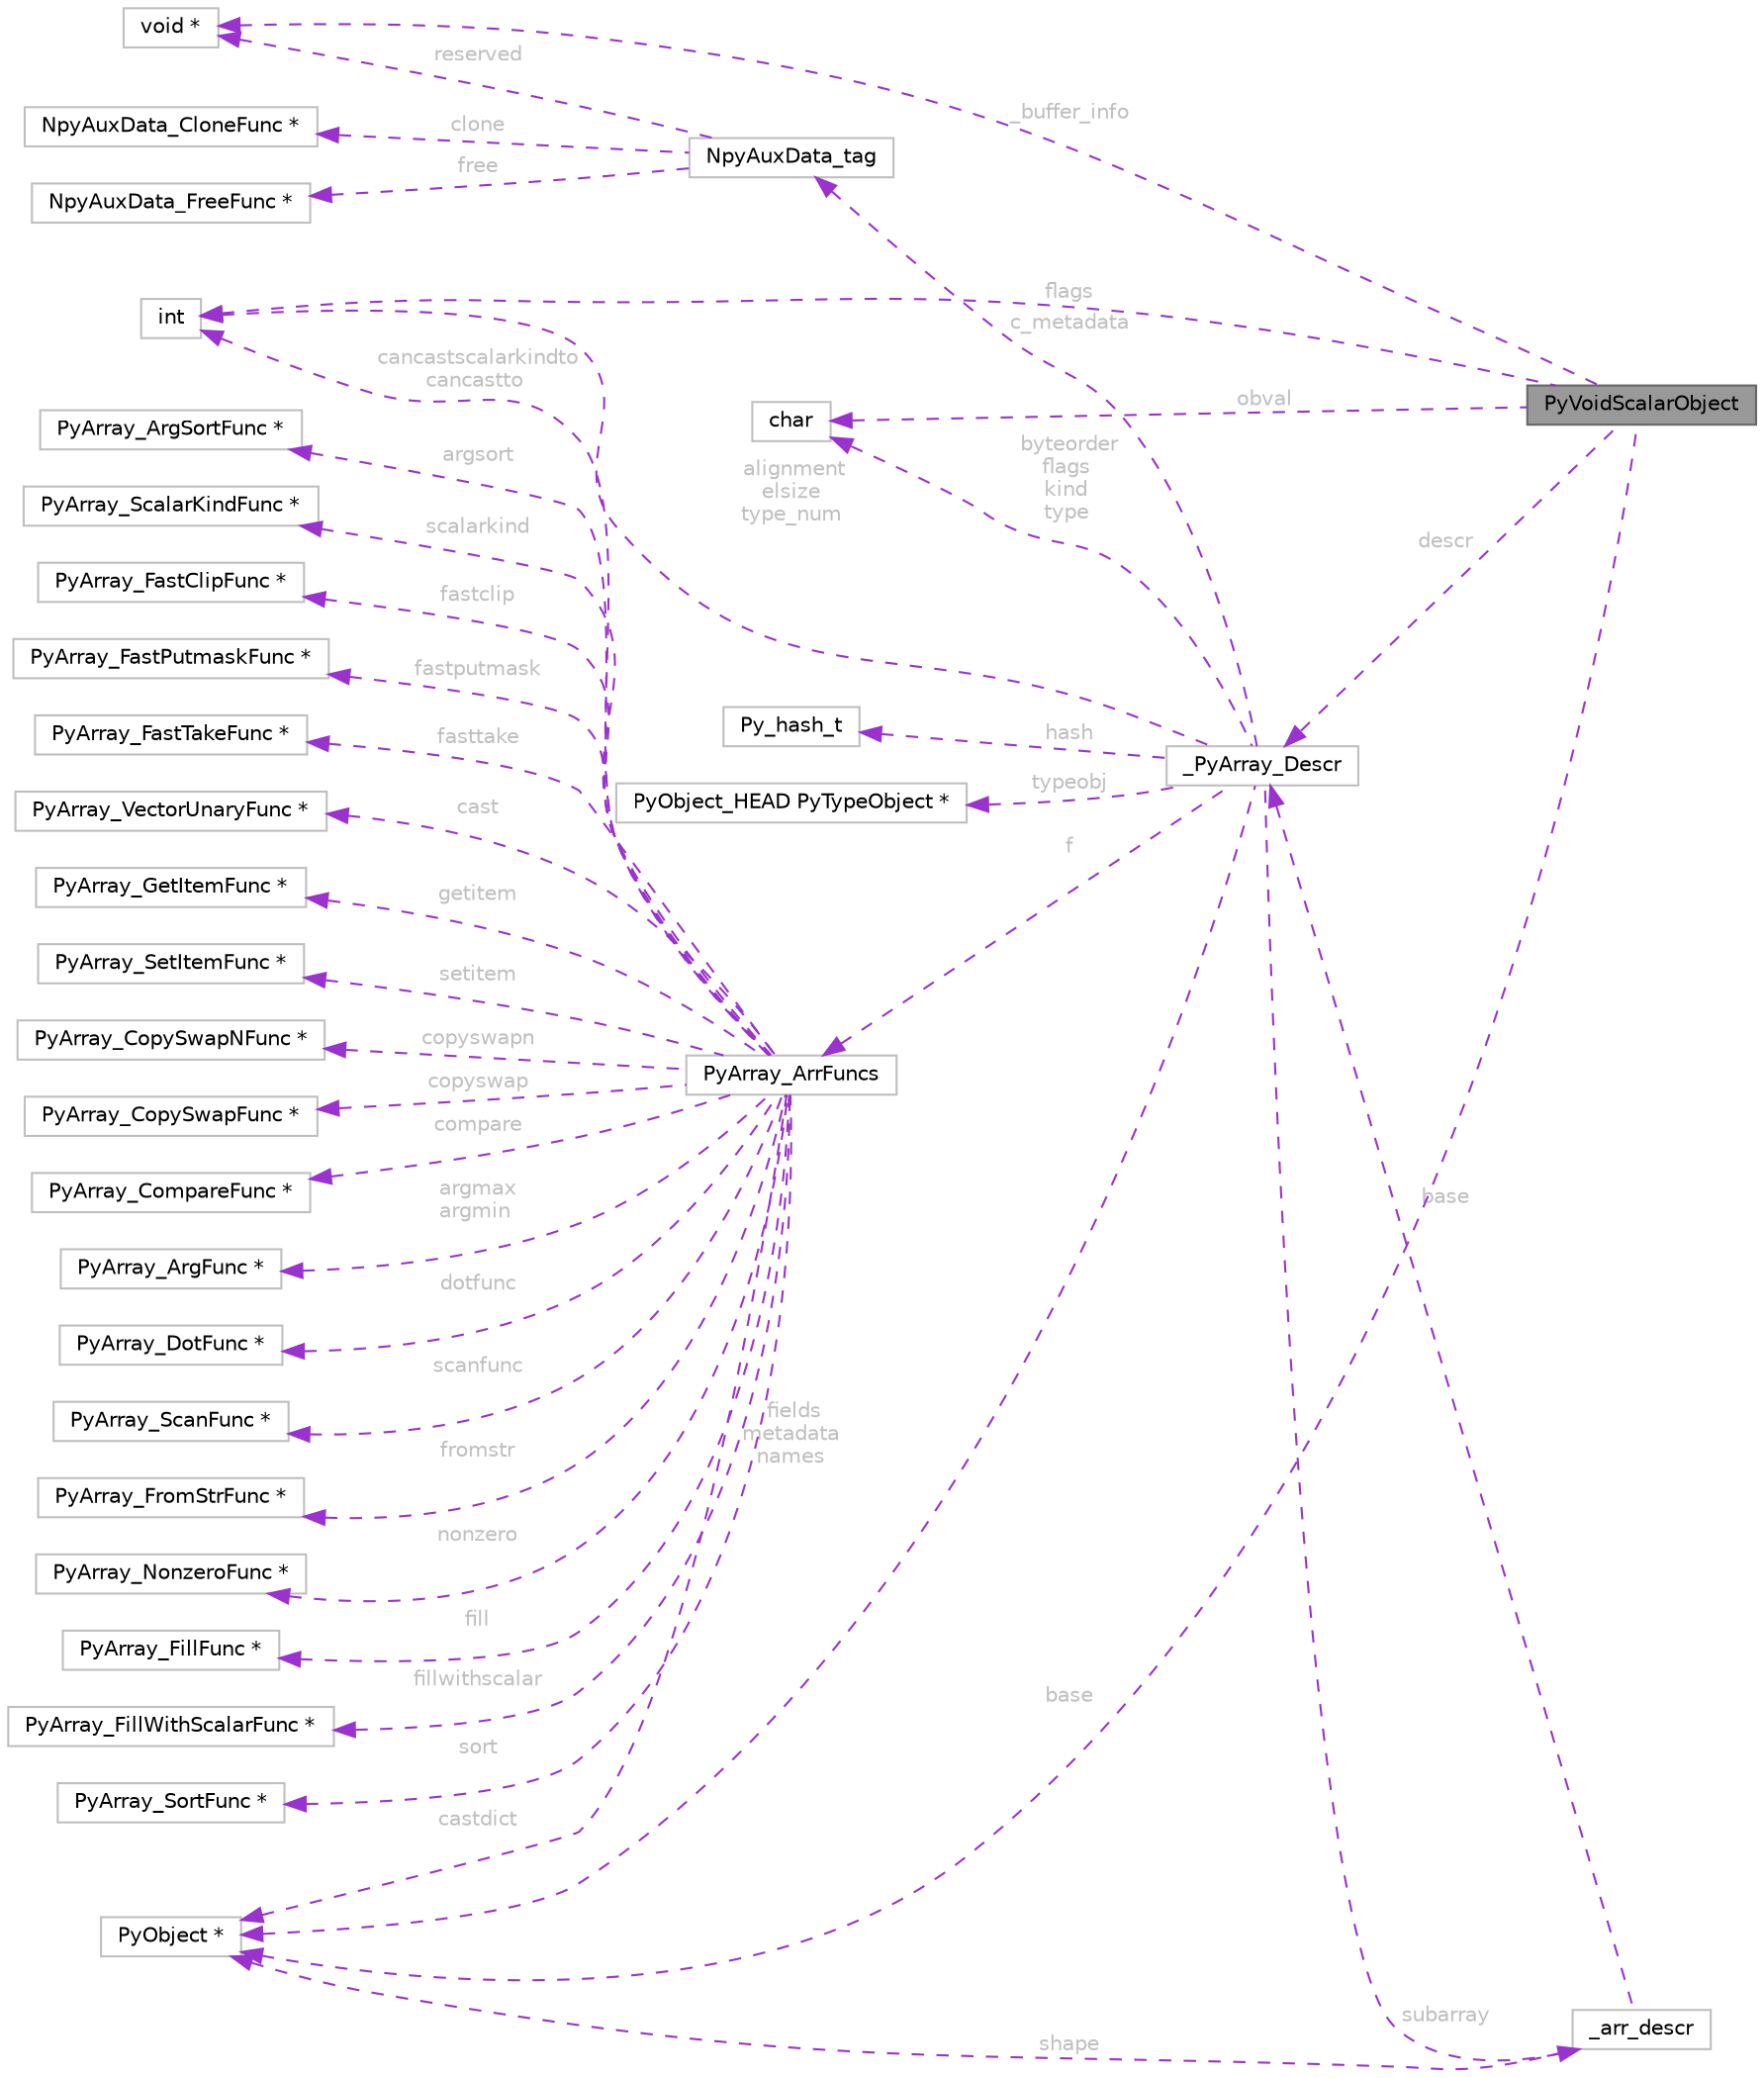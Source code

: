 digraph "PyVoidScalarObject"
{
 // LATEX_PDF_SIZE
  bgcolor="transparent";
  edge [fontname=Helvetica,fontsize=10,labelfontname=Helvetica,labelfontsize=10];
  node [fontname=Helvetica,fontsize=10,shape=box,height=0.2,width=0.4];
  rankdir="LR";
  Node1 [id="Node000001",label="PyVoidScalarObject",height=0.2,width=0.4,color="gray40", fillcolor="grey60", style="filled", fontcolor="black",tooltip=" "];
  Node2 -> Node1 [id="edge1_Node000001_Node000002",dir="back",color="darkorchid3",style="dashed",tooltip=" ",label=" obval",fontcolor="grey" ];
  Node2 [id="Node000002",label="char",height=0.2,width=0.4,color="grey75", fillcolor="white", style="filled",tooltip=" "];
  Node3 -> Node1 [id="edge2_Node000001_Node000003",dir="back",color="darkorchid3",style="dashed",tooltip=" ",label=" descr",fontcolor="grey" ];
  Node3 [id="Node000003",label="_PyArray_Descr",height=0.2,width=0.4,color="grey75", fillcolor="white", style="filled",URL="$d9/ddb/struct__PyArray__Descr.html",tooltip=" "];
  Node4 -> Node3 [id="edge3_Node000003_Node000004",dir="back",color="darkorchid3",style="dashed",tooltip=" ",label=" typeobj",fontcolor="grey" ];
  Node4 [id="Node000004",label="PyObject_HEAD PyTypeObject *",height=0.2,width=0.4,color="grey75", fillcolor="white", style="filled",tooltip=" "];
  Node2 -> Node3 [id="edge4_Node000003_Node000002",dir="back",color="darkorchid3",style="dashed",tooltip=" ",label=" byteorder\nflags\nkind\ntype",fontcolor="grey" ];
  Node5 -> Node3 [id="edge5_Node000003_Node000005",dir="back",color="darkorchid3",style="dashed",tooltip=" ",label=" alignment\nelsize\ntype_num",fontcolor="grey" ];
  Node5 [id="Node000005",label="int",height=0.2,width=0.4,color="grey75", fillcolor="white", style="filled",tooltip=" "];
  Node6 -> Node3 [id="edge6_Node000003_Node000006",dir="back",color="darkorchid3",style="dashed",tooltip=" ",label=" subarray",fontcolor="grey" ];
  Node6 [id="Node000006",label="_arr_descr",height=0.2,width=0.4,color="grey75", fillcolor="white", style="filled",URL="$d4/d79/struct__arr__descr.html",tooltip=" "];
  Node3 -> Node6 [id="edge7_Node000006_Node000003",dir="back",color="darkorchid3",style="dashed",tooltip=" ",label=" base",fontcolor="grey" ];
  Node7 -> Node6 [id="edge8_Node000006_Node000007",dir="back",color="darkorchid3",style="dashed",tooltip=" ",label=" shape",fontcolor="grey" ];
  Node7 [id="Node000007",label="PyObject *",height=0.2,width=0.4,color="grey75", fillcolor="white", style="filled",tooltip=" "];
  Node7 -> Node3 [id="edge9_Node000003_Node000007",dir="back",color="darkorchid3",style="dashed",tooltip=" ",label=" fields\nmetadata\nnames",fontcolor="grey" ];
  Node8 -> Node3 [id="edge10_Node000003_Node000008",dir="back",color="darkorchid3",style="dashed",tooltip=" ",label=" f",fontcolor="grey" ];
  Node8 [id="Node000008",label="PyArray_ArrFuncs",height=0.2,width=0.4,color="grey75", fillcolor="white", style="filled",URL="$db/dc3/structPyArray__ArrFuncs.html",tooltip=" "];
  Node9 -> Node8 [id="edge11_Node000008_Node000009",dir="back",color="darkorchid3",style="dashed",tooltip=" ",label=" cast",fontcolor="grey" ];
  Node9 [id="Node000009",label="PyArray_VectorUnaryFunc *",height=0.2,width=0.4,color="grey75", fillcolor="white", style="filled",tooltip=" "];
  Node10 -> Node8 [id="edge12_Node000008_Node000010",dir="back",color="darkorchid3",style="dashed",tooltip=" ",label=" getitem",fontcolor="grey" ];
  Node10 [id="Node000010",label="PyArray_GetItemFunc *",height=0.2,width=0.4,color="grey75", fillcolor="white", style="filled",tooltip=" "];
  Node11 -> Node8 [id="edge13_Node000008_Node000011",dir="back",color="darkorchid3",style="dashed",tooltip=" ",label=" setitem",fontcolor="grey" ];
  Node11 [id="Node000011",label="PyArray_SetItemFunc *",height=0.2,width=0.4,color="grey75", fillcolor="white", style="filled",tooltip=" "];
  Node12 -> Node8 [id="edge14_Node000008_Node000012",dir="back",color="darkorchid3",style="dashed",tooltip=" ",label=" copyswapn",fontcolor="grey" ];
  Node12 [id="Node000012",label="PyArray_CopySwapNFunc *",height=0.2,width=0.4,color="grey75", fillcolor="white", style="filled",tooltip=" "];
  Node13 -> Node8 [id="edge15_Node000008_Node000013",dir="back",color="darkorchid3",style="dashed",tooltip=" ",label=" copyswap",fontcolor="grey" ];
  Node13 [id="Node000013",label="PyArray_CopySwapFunc *",height=0.2,width=0.4,color="grey75", fillcolor="white", style="filled",tooltip=" "];
  Node14 -> Node8 [id="edge16_Node000008_Node000014",dir="back",color="darkorchid3",style="dashed",tooltip=" ",label=" compare",fontcolor="grey" ];
  Node14 [id="Node000014",label="PyArray_CompareFunc *",height=0.2,width=0.4,color="grey75", fillcolor="white", style="filled",tooltip=" "];
  Node15 -> Node8 [id="edge17_Node000008_Node000015",dir="back",color="darkorchid3",style="dashed",tooltip=" ",label=" argmax\nargmin",fontcolor="grey" ];
  Node15 [id="Node000015",label="PyArray_ArgFunc *",height=0.2,width=0.4,color="grey75", fillcolor="white", style="filled",tooltip=" "];
  Node16 -> Node8 [id="edge18_Node000008_Node000016",dir="back",color="darkorchid3",style="dashed",tooltip=" ",label=" dotfunc",fontcolor="grey" ];
  Node16 [id="Node000016",label="PyArray_DotFunc *",height=0.2,width=0.4,color="grey75", fillcolor="white", style="filled",tooltip=" "];
  Node17 -> Node8 [id="edge19_Node000008_Node000017",dir="back",color="darkorchid3",style="dashed",tooltip=" ",label=" scanfunc",fontcolor="grey" ];
  Node17 [id="Node000017",label="PyArray_ScanFunc *",height=0.2,width=0.4,color="grey75", fillcolor="white", style="filled",tooltip=" "];
  Node18 -> Node8 [id="edge20_Node000008_Node000018",dir="back",color="darkorchid3",style="dashed",tooltip=" ",label=" fromstr",fontcolor="grey" ];
  Node18 [id="Node000018",label="PyArray_FromStrFunc *",height=0.2,width=0.4,color="grey75", fillcolor="white", style="filled",tooltip=" "];
  Node19 -> Node8 [id="edge21_Node000008_Node000019",dir="back",color="darkorchid3",style="dashed",tooltip=" ",label=" nonzero",fontcolor="grey" ];
  Node19 [id="Node000019",label="PyArray_NonzeroFunc *",height=0.2,width=0.4,color="grey75", fillcolor="white", style="filled",tooltip=" "];
  Node20 -> Node8 [id="edge22_Node000008_Node000020",dir="back",color="darkorchid3",style="dashed",tooltip=" ",label=" fill",fontcolor="grey" ];
  Node20 [id="Node000020",label="PyArray_FillFunc *",height=0.2,width=0.4,color="grey75", fillcolor="white", style="filled",tooltip=" "];
  Node21 -> Node8 [id="edge23_Node000008_Node000021",dir="back",color="darkorchid3",style="dashed",tooltip=" ",label=" fillwithscalar",fontcolor="grey" ];
  Node21 [id="Node000021",label="PyArray_FillWithScalarFunc *",height=0.2,width=0.4,color="grey75", fillcolor="white", style="filled",tooltip=" "];
  Node22 -> Node8 [id="edge24_Node000008_Node000022",dir="back",color="darkorchid3",style="dashed",tooltip=" ",label=" sort",fontcolor="grey" ];
  Node22 [id="Node000022",label="PyArray_SortFunc *",height=0.2,width=0.4,color="grey75", fillcolor="white", style="filled",tooltip=" "];
  Node23 -> Node8 [id="edge25_Node000008_Node000023",dir="back",color="darkorchid3",style="dashed",tooltip=" ",label=" argsort",fontcolor="grey" ];
  Node23 [id="Node000023",label="PyArray_ArgSortFunc *",height=0.2,width=0.4,color="grey75", fillcolor="white", style="filled",tooltip=" "];
  Node7 -> Node8 [id="edge26_Node000008_Node000007",dir="back",color="darkorchid3",style="dashed",tooltip=" ",label=" castdict",fontcolor="grey" ];
  Node24 -> Node8 [id="edge27_Node000008_Node000024",dir="back",color="darkorchid3",style="dashed",tooltip=" ",label=" scalarkind",fontcolor="grey" ];
  Node24 [id="Node000024",label="PyArray_ScalarKindFunc *",height=0.2,width=0.4,color="grey75", fillcolor="white", style="filled",tooltip=" "];
  Node5 -> Node8 [id="edge28_Node000008_Node000005",dir="back",color="darkorchid3",style="dashed",tooltip=" ",label=" cancastscalarkindto\ncancastto",fontcolor="grey" ];
  Node25 -> Node8 [id="edge29_Node000008_Node000025",dir="back",color="darkorchid3",style="dashed",tooltip=" ",label=" fastclip",fontcolor="grey" ];
  Node25 [id="Node000025",label="PyArray_FastClipFunc *",height=0.2,width=0.4,color="grey75", fillcolor="white", style="filled",tooltip=" "];
  Node26 -> Node8 [id="edge30_Node000008_Node000026",dir="back",color="darkorchid3",style="dashed",tooltip=" ",label=" fastputmask",fontcolor="grey" ];
  Node26 [id="Node000026",label="PyArray_FastPutmaskFunc *",height=0.2,width=0.4,color="grey75", fillcolor="white", style="filled",tooltip=" "];
  Node27 -> Node8 [id="edge31_Node000008_Node000027",dir="back",color="darkorchid3",style="dashed",tooltip=" ",label=" fasttake",fontcolor="grey" ];
  Node27 [id="Node000027",label="PyArray_FastTakeFunc *",height=0.2,width=0.4,color="grey75", fillcolor="white", style="filled",tooltip=" "];
  Node28 -> Node3 [id="edge32_Node000003_Node000028",dir="back",color="darkorchid3",style="dashed",tooltip=" ",label=" c_metadata",fontcolor="grey" ];
  Node28 [id="Node000028",label="NpyAuxData_tag",height=0.2,width=0.4,color="grey75", fillcolor="white", style="filled",URL="$d3/dd6/structNpyAuxData__tag.html",tooltip=" "];
  Node29 -> Node28 [id="edge33_Node000028_Node000029",dir="back",color="darkorchid3",style="dashed",tooltip=" ",label=" free",fontcolor="grey" ];
  Node29 [id="Node000029",label="NpyAuxData_FreeFunc *",height=0.2,width=0.4,color="grey75", fillcolor="white", style="filled",tooltip=" "];
  Node30 -> Node28 [id="edge34_Node000028_Node000030",dir="back",color="darkorchid3",style="dashed",tooltip=" ",label=" clone",fontcolor="grey" ];
  Node30 [id="Node000030",label="NpyAuxData_CloneFunc *",height=0.2,width=0.4,color="grey75", fillcolor="white", style="filled",tooltip=" "];
  Node31 -> Node28 [id="edge35_Node000028_Node000031",dir="back",color="darkorchid3",style="dashed",tooltip=" ",label=" reserved",fontcolor="grey" ];
  Node31 [id="Node000031",label="void *",height=0.2,width=0.4,color="grey75", fillcolor="white", style="filled",tooltip=" "];
  Node32 -> Node3 [id="edge36_Node000003_Node000032",dir="back",color="darkorchid3",style="dashed",tooltip=" ",label=" hash",fontcolor="grey" ];
  Node32 [id="Node000032",label="Py_hash_t",height=0.2,width=0.4,color="grey75", fillcolor="white", style="filled",tooltip=" "];
  Node5 -> Node1 [id="edge37_Node000001_Node000005",dir="back",color="darkorchid3",style="dashed",tooltip=" ",label=" flags",fontcolor="grey" ];
  Node7 -> Node1 [id="edge38_Node000001_Node000007",dir="back",color="darkorchid3",style="dashed",tooltip=" ",label=" base",fontcolor="grey" ];
  Node31 -> Node1 [id="edge39_Node000001_Node000031",dir="back",color="darkorchid3",style="dashed",tooltip=" ",label=" _buffer_info",fontcolor="grey" ];
}
